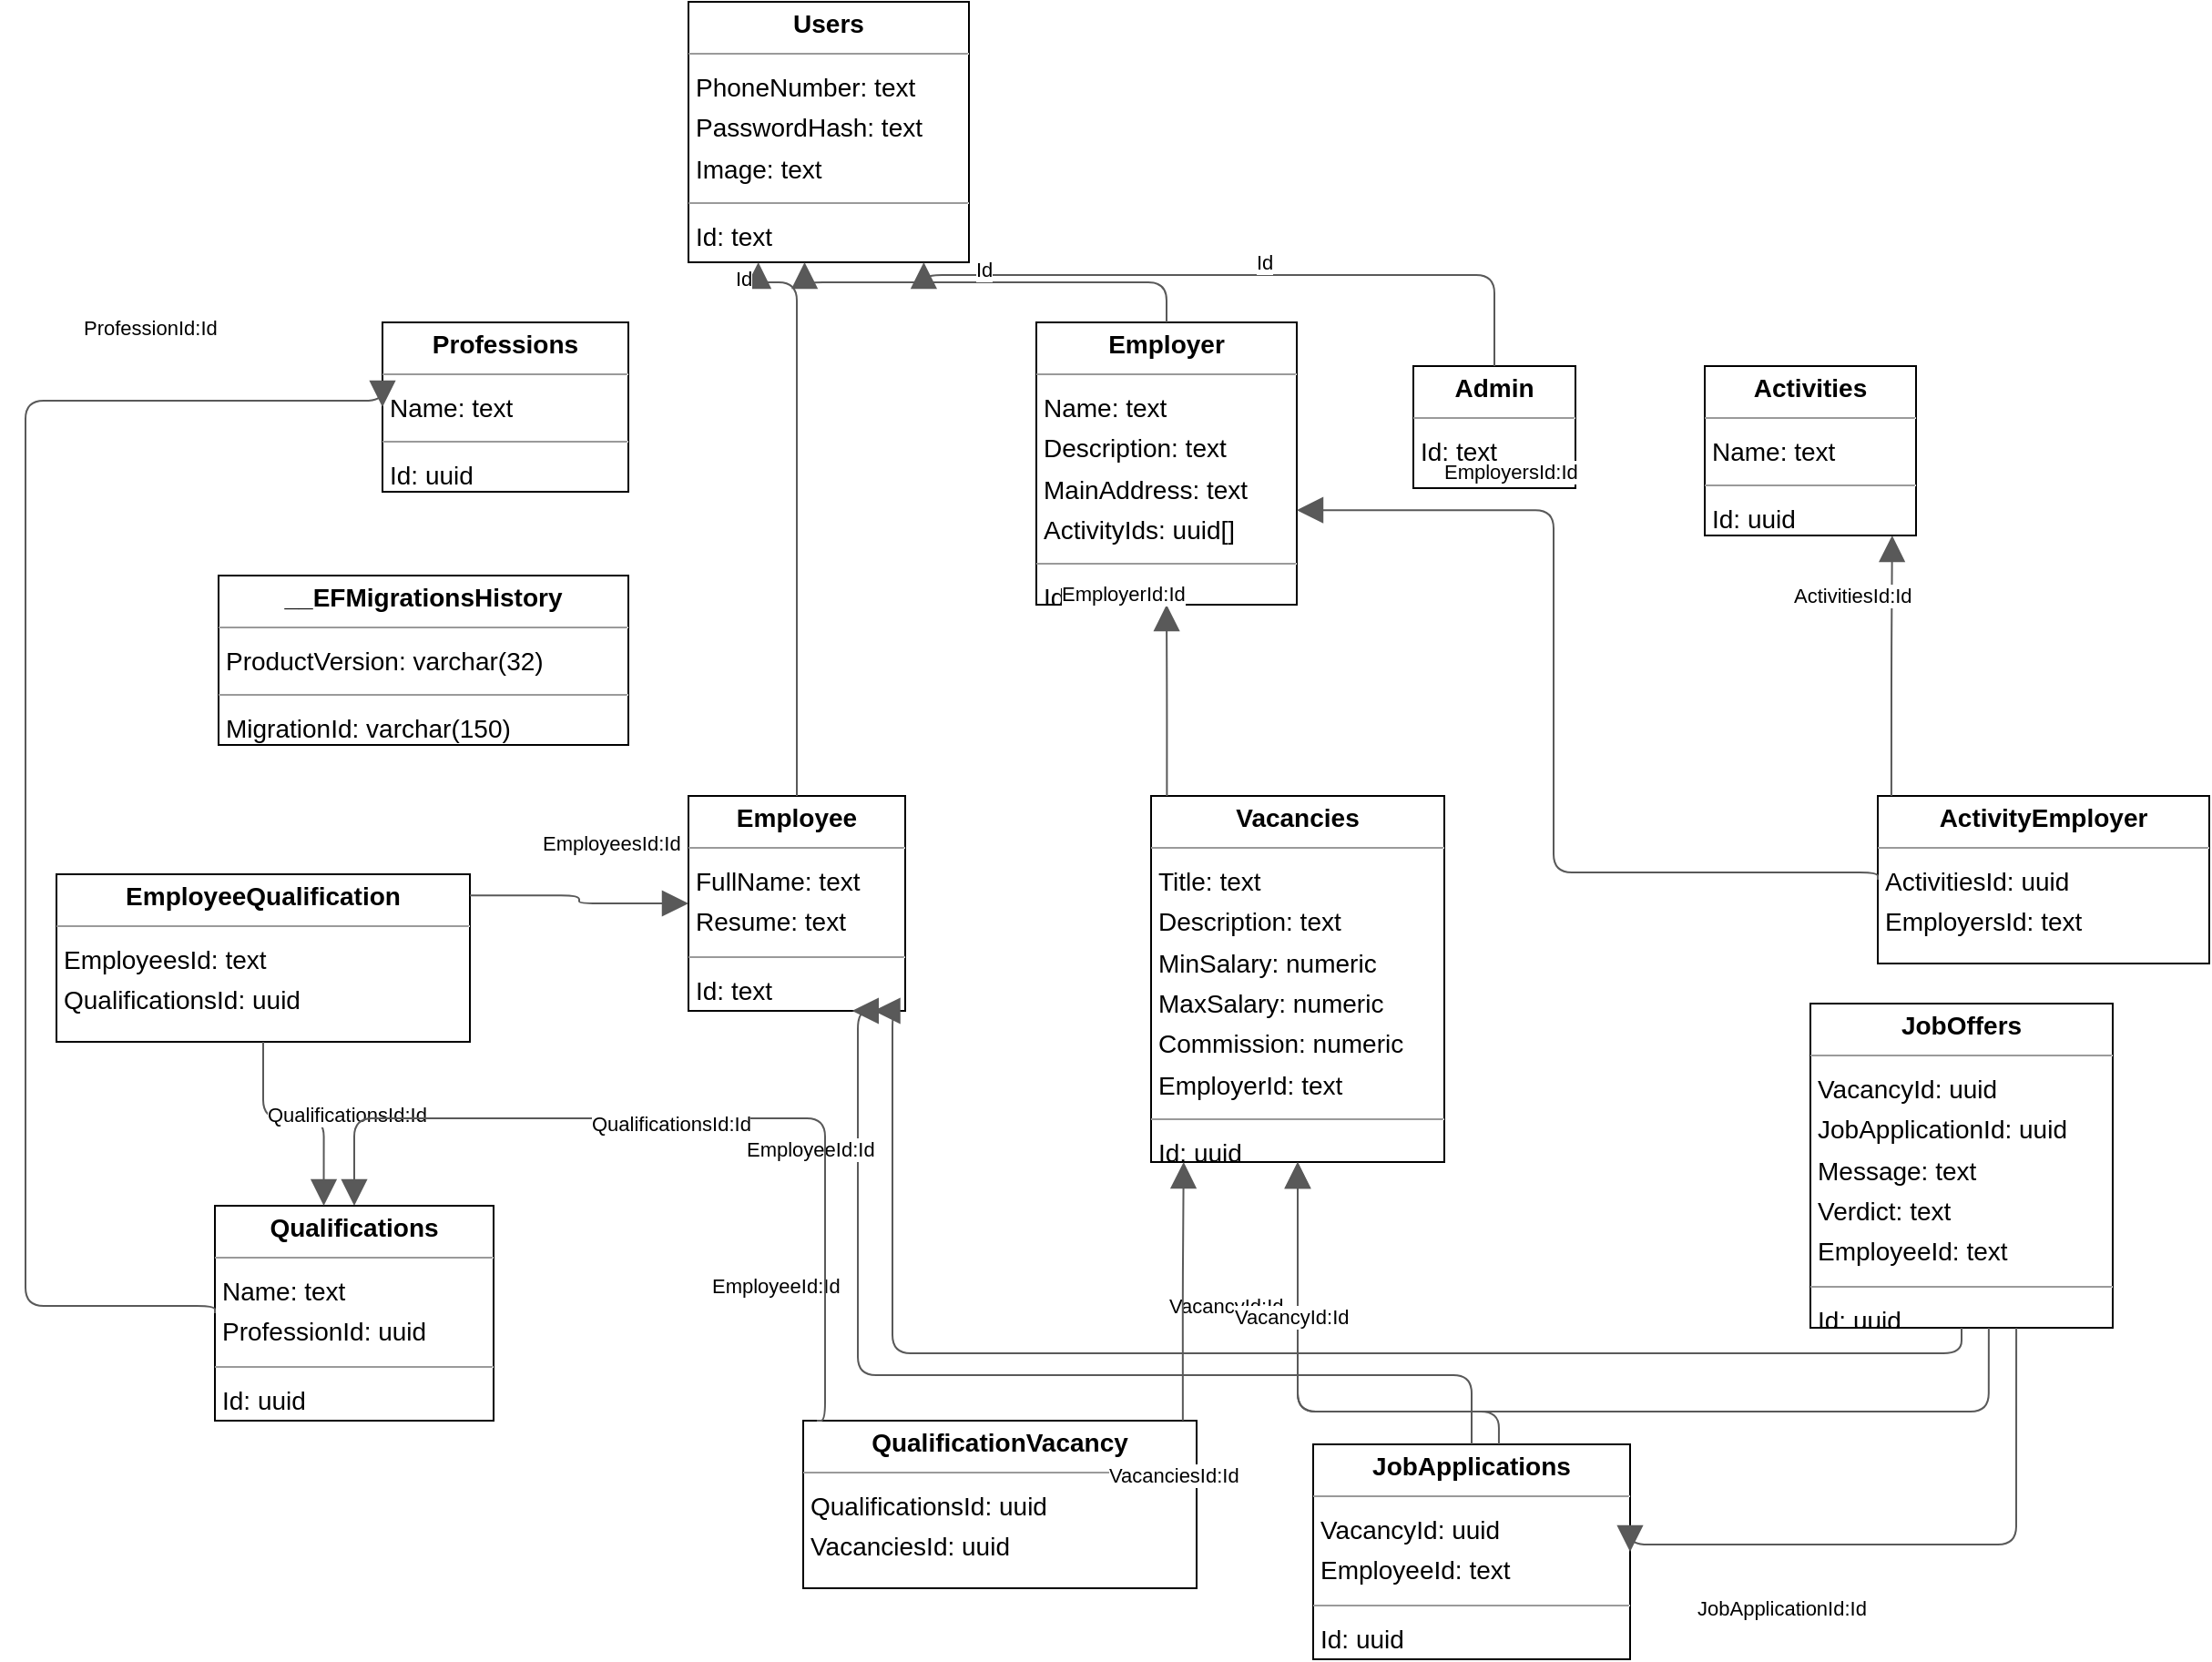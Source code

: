 <mxGraphModel dx="0" dy="0" grid="1" gridSize="10" guides="1" tooltips="1" connect="1" arrows="1" fold="1" page="0" pageScale="1" background="none" math="0" shadow="0">
  <root>
    <mxCell id="0" />
    <mxCell id="1" parent="0" />
    <mxCell id="node3" parent="1" vertex="1" value="&lt;p style=&quot;margin:0px;margin-top:4px;text-align:center;&quot;&gt;&lt;b&gt;Activities&lt;/b&gt;&lt;/p&gt;&lt;hr size=&quot;1&quot;/&gt;&lt;p style=&quot;margin:0 0 0 4px;line-height:1.6;&quot;&gt; Name: text&lt;/p&gt;&lt;hr size=&quot;1&quot;/&gt;&lt;p style=&quot;margin:0 0 0 4px;line-height:1.6;&quot;&gt; Id: uuid&lt;/p&gt;" style="verticalAlign=top;align=left;overflow=fill;fontSize=14;fontFamily=Helvetica;html=1;rounded=0;shadow=0;comic=0;labelBackgroundColor=none;strokeWidth=1;">
      <mxGeometry x="-234" y="1037" width="116" height="93" as="geometry" />
    </mxCell>
    <mxCell id="node12" parent="1" vertex="1" value="&lt;p style=&quot;margin:0px;margin-top:4px;text-align:center;&quot;&gt;&lt;b&gt;ActivityEmployer&lt;/b&gt;&lt;/p&gt;&lt;hr size=&quot;1&quot;/&gt;&lt;p style=&quot;margin:0 0 0 4px;line-height:1.6;&quot;&gt; ActivitiesId: uuid&lt;br/&gt; EmployersId: text&lt;/p&gt;" style="verticalAlign=top;align=left;overflow=fill;fontSize=14;fontFamily=Helvetica;html=1;rounded=0;shadow=0;comic=0;labelBackgroundColor=none;strokeWidth=1;">
      <mxGeometry x="-139" y="1273" width="182" height="92" as="geometry" />
    </mxCell>
    <mxCell id="node0" parent="1" vertex="1" value="&lt;p style=&quot;margin:0px;margin-top:4px;text-align:center;&quot;&gt;&lt;b&gt;Admin&lt;/b&gt;&lt;/p&gt;&lt;hr size=&quot;1&quot;/&gt;&lt;p style=&quot;margin:0 0 0 4px;line-height:1.6;&quot;&gt; Id: text&lt;/p&gt;" style="verticalAlign=top;align=left;overflow=fill;fontSize=14;fontFamily=Helvetica;html=1;rounded=0;shadow=0;comic=0;labelBackgroundColor=none;strokeWidth=1;">
      <mxGeometry x="-394" y="1037" width="89" height="67" as="geometry" />
    </mxCell>
    <mxCell id="node13" parent="1" vertex="1" value="&lt;p style=&quot;margin:0px;margin-top:4px;text-align:center;&quot;&gt;&lt;b&gt;Employee&lt;/b&gt;&lt;/p&gt;&lt;hr size=&quot;1&quot;/&gt;&lt;p style=&quot;margin:0 0 0 4px;line-height:1.6;&quot;&gt; FullName: text&lt;br/&gt; Resume: text&lt;/p&gt;&lt;hr size=&quot;1&quot;/&gt;&lt;p style=&quot;margin:0 0 0 4px;line-height:1.6;&quot;&gt; Id: text&lt;/p&gt;" style="verticalAlign=top;align=left;overflow=fill;fontSize=14;fontFamily=Helvetica;html=1;rounded=0;shadow=0;comic=0;labelBackgroundColor=none;strokeWidth=1;">
      <mxGeometry x="-792" y="1273" width="119" height="118" as="geometry" />
    </mxCell>
    <mxCell id="node1" parent="1" vertex="1" value="&lt;p style=&quot;margin:0px;margin-top:4px;text-align:center;&quot;&gt;&lt;b&gt;EmployeeQualification&lt;/b&gt;&lt;/p&gt;&lt;hr size=&quot;1&quot;/&gt;&lt;p style=&quot;margin:0 0 0 4px;line-height:1.6;&quot;&gt; EmployeesId: text&lt;br/&gt; QualificationsId: uuid&lt;/p&gt;" style="verticalAlign=top;align=left;overflow=fill;fontSize=14;fontFamily=Helvetica;html=1;rounded=0;shadow=0;comic=0;labelBackgroundColor=none;strokeWidth=1;">
      <mxGeometry x="-1139" y="1316" width="227" height="92" as="geometry" />
    </mxCell>
    <mxCell id="node5" parent="1" vertex="1" value="&lt;p style=&quot;margin:0px;margin-top:4px;text-align:center;&quot;&gt;&lt;b&gt;Employer&lt;/b&gt;&lt;/p&gt;&lt;hr size=&quot;1&quot;/&gt;&lt;p style=&quot;margin:0 0 0 4px;line-height:1.6;&quot;&gt; Name: text&lt;br/&gt; Description: text&lt;br/&gt; MainAddress: text&lt;br/&gt; ActivityIds: uuid[]&lt;/p&gt;&lt;hr size=&quot;1&quot;/&gt;&lt;p style=&quot;margin:0 0 0 4px;line-height:1.6;&quot;&gt; Id: text&lt;/p&gt;" style="verticalAlign=top;align=left;overflow=fill;fontSize=14;fontFamily=Helvetica;html=1;rounded=0;shadow=0;comic=0;labelBackgroundColor=none;strokeWidth=1;">
      <mxGeometry x="-601" y="1013" width="143" height="155" as="geometry" />
    </mxCell>
    <mxCell id="node11" parent="1" vertex="1" value="&lt;p style=&quot;margin:0px;margin-top:4px;text-align:center;&quot;&gt;&lt;b&gt;JobApplications&lt;/b&gt;&lt;/p&gt;&lt;hr size=&quot;1&quot;/&gt;&lt;p style=&quot;margin:0 0 0 4px;line-height:1.6;&quot;&gt; VacancyId: uuid&lt;br/&gt; EmployeeId: text&lt;/p&gt;&lt;hr size=&quot;1&quot;/&gt;&lt;p style=&quot;margin:0 0 0 4px;line-height:1.6;&quot;&gt; Id: uuid&lt;/p&gt;" style="verticalAlign=top;align=left;overflow=fill;fontSize=14;fontFamily=Helvetica;html=1;rounded=0;shadow=0;comic=0;labelBackgroundColor=none;strokeWidth=1;">
      <mxGeometry x="-449" y="1629" width="174" height="118" as="geometry" />
    </mxCell>
    <mxCell id="node10" parent="1" vertex="1" value="&lt;p style=&quot;margin:0px;margin-top:4px;text-align:center;&quot;&gt;&lt;b&gt;JobOffers&lt;/b&gt;&lt;/p&gt;&lt;hr size=&quot;1&quot;/&gt;&lt;p style=&quot;margin:0 0 0 4px;line-height:1.6;&quot;&gt; VacancyId: uuid&lt;br/&gt; JobApplicationId: uuid&lt;br/&gt; Message: text&lt;br/&gt; Verdict: text&lt;br/&gt; EmployeeId: text&lt;/p&gt;&lt;hr size=&quot;1&quot;/&gt;&lt;p style=&quot;margin:0 0 0 4px;line-height:1.6;&quot;&gt; Id: uuid&lt;/p&gt;" style="verticalAlign=top;align=left;overflow=fill;fontSize=14;fontFamily=Helvetica;html=1;rounded=0;shadow=0;comic=0;labelBackgroundColor=none;strokeWidth=1;">
      <mxGeometry x="-176" y="1387" width="166" height="178" as="geometry" />
    </mxCell>
    <mxCell id="node4" parent="1" vertex="1" value="&lt;p style=&quot;margin:0px;margin-top:4px;text-align:center;&quot;&gt;&lt;b&gt;Professions&lt;/b&gt;&lt;/p&gt;&lt;hr size=&quot;1&quot;/&gt;&lt;p style=&quot;margin:0 0 0 4px;line-height:1.6;&quot;&gt; Name: text&lt;/p&gt;&lt;hr size=&quot;1&quot;/&gt;&lt;p style=&quot;margin:0 0 0 4px;line-height:1.6;&quot;&gt; Id: uuid&lt;/p&gt;" style="verticalAlign=top;align=left;overflow=fill;fontSize=14;fontFamily=Helvetica;html=1;rounded=0;shadow=0;comic=0;labelBackgroundColor=none;strokeWidth=1;">
      <mxGeometry x="-960" y="1013" width="135" height="93" as="geometry" />
    </mxCell>
    <mxCell id="node2" parent="1" vertex="1" value="&lt;p style=&quot;margin:0px;margin-top:4px;text-align:center;&quot;&gt;&lt;b&gt;QualificationVacancy&lt;/b&gt;&lt;/p&gt;&lt;hr size=&quot;1&quot;/&gt;&lt;p style=&quot;margin:0 0 0 4px;line-height:1.6;&quot;&gt; QualificationsId: uuid&lt;br/&gt; VacanciesId: uuid&lt;/p&gt;" style="verticalAlign=top;align=left;overflow=fill;fontSize=14;fontFamily=Helvetica;html=1;rounded=0;shadow=0;comic=0;labelBackgroundColor=none;strokeWidth=1;">
      <mxGeometry x="-729" y="1616" width="216" height="92" as="geometry" />
    </mxCell>
    <mxCell id="node8" parent="1" vertex="1" value="&lt;p style=&quot;margin:0px;margin-top:4px;text-align:center;&quot;&gt;&lt;b&gt;Qualifications&lt;/b&gt;&lt;/p&gt;&lt;hr size=&quot;1&quot;/&gt;&lt;p style=&quot;margin:0 0 0 4px;line-height:1.6;&quot;&gt; Name: text&lt;br/&gt; ProfessionId: uuid&lt;/p&gt;&lt;hr size=&quot;1&quot;/&gt;&lt;p style=&quot;margin:0 0 0 4px;line-height:1.6;&quot;&gt; Id: uuid&lt;/p&gt;" style="verticalAlign=top;align=left;overflow=fill;fontSize=14;fontFamily=Helvetica;html=1;rounded=0;shadow=0;comic=0;labelBackgroundColor=none;strokeWidth=1;">
      <mxGeometry x="-1052" y="1498" width="153" height="118" as="geometry" />
    </mxCell>
    <mxCell id="node7" parent="1" vertex="1" value="&lt;p style=&quot;margin:0px;margin-top:4px;text-align:center;&quot;&gt;&lt;b&gt;Users&lt;/b&gt;&lt;/p&gt;&lt;hr size=&quot;1&quot;/&gt;&lt;p style=&quot;margin:0 0 0 4px;line-height:1.6;&quot;&gt; PhoneNumber: text&lt;br/&gt; PasswordHash: text&lt;br/&gt; Image: text&lt;/p&gt;&lt;hr size=&quot;1&quot;/&gt;&lt;p style=&quot;margin:0 0 0 4px;line-height:1.6;&quot;&gt; Id: text&lt;/p&gt;" style="verticalAlign=top;align=left;overflow=fill;fontSize=14;fontFamily=Helvetica;html=1;rounded=0;shadow=0;comic=0;labelBackgroundColor=none;strokeWidth=1;">
      <mxGeometry x="-792" y="837" width="154" height="143" as="geometry" />
    </mxCell>
    <mxCell id="node6" parent="1" vertex="1" value="&lt;p style=&quot;margin:0px;margin-top:4px;text-align:center;&quot;&gt;&lt;b&gt;Vacancies&lt;/b&gt;&lt;/p&gt;&lt;hr size=&quot;1&quot;/&gt;&lt;p style=&quot;margin:0 0 0 4px;line-height:1.6;&quot;&gt; Title: text&lt;br/&gt; Description: text&lt;br/&gt; MinSalary: numeric&lt;br/&gt; MaxSalary: numeric&lt;br/&gt; Commission: numeric&lt;br/&gt; EmployerId: text&lt;/p&gt;&lt;hr size=&quot;1&quot;/&gt;&lt;p style=&quot;margin:0 0 0 4px;line-height:1.6;&quot;&gt; Id: uuid&lt;/p&gt;" style="verticalAlign=top;align=left;overflow=fill;fontSize=14;fontFamily=Helvetica;html=1;rounded=0;shadow=0;comic=0;labelBackgroundColor=none;strokeWidth=1;">
      <mxGeometry x="-538" y="1273" width="161" height="201" as="geometry" />
    </mxCell>
    <mxCell id="node9" parent="1" vertex="1" value="&lt;p style=&quot;margin:0px;margin-top:4px;text-align:center;&quot;&gt;&lt;b&gt;__EFMigrationsHistory&lt;/b&gt;&lt;/p&gt;&lt;hr size=&quot;1&quot;/&gt;&lt;p style=&quot;margin:0 0 0 4px;line-height:1.6;&quot;&gt; ProductVersion: varchar(32)&lt;/p&gt;&lt;hr size=&quot;1&quot;/&gt;&lt;p style=&quot;margin:0 0 0 4px;line-height:1.6;&quot;&gt; MigrationId: varchar(150)&lt;/p&gt;" style="verticalAlign=top;align=left;overflow=fill;fontSize=14;fontFamily=Helvetica;html=1;rounded=0;shadow=0;comic=0;labelBackgroundColor=none;strokeWidth=1;">
      <mxGeometry x="-1050" y="1152" width="225" height="93" as="geometry" />
    </mxCell>
    <mxCell id="edge12" edge="1" value="" parent="1" source="node12" target="node3" style="html=1;rounded=1;edgeStyle=orthogonalEdgeStyle;dashed=0;startArrow=none;endArrow=block;endSize=12;strokeColor=#595959;exitX=0.041;exitY=0.000;exitDx=0;exitDy=0;entryX=0.887;entryY=1.000;entryDx=0;entryDy=0;">
      <mxGeometry width="50" height="50" relative="1" as="geometry">
        <Array as="points" />
      </mxGeometry>
    </mxCell>
    <mxCell id="label74" parent="edge12" vertex="1" connectable="0" value="ActivitiesId:Id" style="edgeLabel;resizable=0;html=1;align=left;verticalAlign=top;strokeColor=default;">
      <mxGeometry x="-187" y="1150" as="geometry" />
    </mxCell>
    <mxCell id="edge7" edge="1" value="" parent="1" source="node12" target="node5" style="html=1;rounded=1;edgeStyle=orthogonalEdgeStyle;dashed=0;startArrow=none;endArrow=block;endSize=12;strokeColor=#595959;exitX=0.000;exitY=0.500;exitDx=0;exitDy=0;entryX=1.000;entryY=0.665;entryDx=0;entryDy=0;">
      <mxGeometry width="50" height="50" relative="1" as="geometry">
        <Array as="points">
          <mxPoint x="-317" y="1315" />
          <mxPoint x="-317" y="1116" />
        </Array>
      </mxGeometry>
    </mxCell>
    <mxCell id="label44" parent="edge7" vertex="1" connectable="0" value="EmployersId:Id" style="edgeLabel;resizable=0;html=1;align=left;verticalAlign=top;strokeColor=default;">
      <mxGeometry x="-379" y="1082" as="geometry" />
    </mxCell>
    <mxCell id="edge0" edge="1" value="" parent="1" source="node0" target="node7" style="html=1;rounded=1;edgeStyle=orthogonalEdgeStyle;dashed=0;startArrow=none;endArrow=block;endSize=12;strokeColor=#595959;exitX=0.500;exitY=0.000;exitDx=0;exitDy=0;entryX=0.839;entryY=1.000;entryDx=0;entryDy=0;">
      <mxGeometry width="50" height="50" relative="1" as="geometry">
        <Array as="points">
          <mxPoint x="-349" y="987" />
          <mxPoint x="-663" y="987" />
        </Array>
      </mxGeometry>
    </mxCell>
    <mxCell id="label2" parent="edge0" vertex="1" connectable="0" value="Id" style="edgeLabel;resizable=0;html=1;align=left;verticalAlign=top;strokeColor=default;">
      <mxGeometry x="-482" y="967" as="geometry" />
    </mxCell>
    <mxCell id="edge1" edge="1" value="" parent="1" source="node13" target="node7" style="html=1;rounded=1;edgeStyle=orthogonalEdgeStyle;dashed=0;startArrow=none;endArrow=block;endSize=12;strokeColor=#595959;exitX=0.500;exitY=0.000;exitDx=0;exitDy=0;entryX=0.246;entryY=1.006;entryDx=0;entryDy=0;">
      <mxGeometry width="50" height="50" relative="1" as="geometry">
        <Array as="points">
          <mxPoint x="-733" y="991" />
          <mxPoint x="-754" y="991" />
        </Array>
      </mxGeometry>
    </mxCell>
    <mxCell id="label8" parent="edge1" vertex="1" connectable="0" value="Id" style="edgeLabel;resizable=0;html=1;align=left;verticalAlign=top;strokeColor=default;">
      <mxGeometry x="-768" y="976" as="geometry" />
    </mxCell>
    <mxCell id="edge3" edge="1" value="" parent="1" source="node1" target="node13" style="html=1;rounded=1;edgeStyle=orthogonalEdgeStyle;dashed=0;startArrow=none;endArrow=block;endSize=12;strokeColor=#595959;exitX=1.000;exitY=0.126;exitDx=0;exitDy=0;entryX=0.000;entryY=0.500;entryDx=0;entryDy=0;">
      <mxGeometry width="50" height="50" relative="1" as="geometry">
        <Array as="points" />
      </mxGeometry>
    </mxCell>
    <mxCell id="label20" parent="edge3" vertex="1" connectable="0" value="EmployeesId:Id" style="edgeLabel;resizable=0;html=1;align=left;verticalAlign=top;strokeColor=default;">
      <mxGeometry x="-874" y="1286" as="geometry" />
    </mxCell>
    <mxCell id="edge15" edge="1" value="" parent="1" source="node1" target="node8" style="html=1;rounded=1;edgeStyle=orthogonalEdgeStyle;dashed=0;startArrow=none;endArrow=block;endSize=12;strokeColor=#595959;exitX=0.500;exitY=1.000;exitDx=0;exitDy=0;entryX=0.393;entryY=0.011;entryDx=0;entryDy=0;">
      <mxGeometry width="50" height="50" relative="1" as="geometry">
        <Array as="points">
          <mxPoint x="-1025" y="1450" />
          <mxPoint x="-992" y="1450" />
        </Array>
      </mxGeometry>
    </mxCell>
    <mxCell id="label92" parent="edge15" vertex="1" connectable="0" value="QualificationsId:Id" style="edgeLabel;resizable=0;html=1;align=left;verticalAlign=top;strokeColor=default;">
      <mxGeometry x="-1025" y="1435" as="geometry" />
    </mxCell>
    <mxCell id="edge5" edge="1" value="" parent="1" source="node5" target="node7" style="html=1;rounded=1;edgeStyle=orthogonalEdgeStyle;dashed=0;startArrow=none;endArrow=block;endSize=12;strokeColor=#595959;exitX=0.500;exitY=0.000;exitDx=0;exitDy=0;entryX=0.414;entryY=1.000;entryDx=0;entryDy=0;">
      <mxGeometry width="50" height="50" relative="1" as="geometry">
        <Array as="points">
          <mxPoint x="-530" y="991" />
          <mxPoint x="-729" y="991" />
        </Array>
      </mxGeometry>
    </mxCell>
    <mxCell id="label32" parent="edge5" vertex="1" connectable="0" value="Id" style="edgeLabel;resizable=0;html=1;align=left;verticalAlign=top;strokeColor=default;">
      <mxGeometry x="-636" y="971" as="geometry" />
    </mxCell>
    <mxCell id="edge11" edge="1" value="" parent="1" source="node11" target="node13" style="html=1;rounded=1;edgeStyle=orthogonalEdgeStyle;dashed=0;startArrow=none;endArrow=block;endSize=12;strokeColor=#595959;exitX=0.500;exitY=0.000;exitDx=0;exitDy=0;entryX=0.789;entryY=1.066;entryDx=0;entryDy=0;">
      <mxGeometry width="50" height="50" relative="1" as="geometry">
        <Array as="points">
          <mxPoint x="-362" y="1591" />
          <mxPoint x="-699" y="1591" />
          <mxPoint x="-699" y="1486" />
          <mxPoint x="-699" y="1486" />
        </Array>
      </mxGeometry>
    </mxCell>
    <mxCell id="label68" parent="edge11" vertex="1" connectable="0" value="EmployeeId:Id" style="edgeLabel;resizable=0;html=1;align=left;verticalAlign=top;strokeColor=default;">
      <mxGeometry x="-781" y="1529" as="geometry" />
    </mxCell>
    <mxCell id="edge10" edge="1" value="" parent="1" source="node11" target="node6" style="html=1;rounded=1;edgeStyle=orthogonalEdgeStyle;dashed=0;startArrow=none;endArrow=block;endSize=12;strokeColor=#595959;exitX=0.586;exitY=0.000;exitDx=0;exitDy=0;entryX=0.500;entryY=1.000;entryDx=0;entryDy=0;">
      <mxGeometry width="50" height="50" relative="1" as="geometry">
        <Array as="points">
          <mxPoint x="-347" y="1611" />
          <mxPoint x="-458" y="1611" />
        </Array>
      </mxGeometry>
    </mxCell>
    <mxCell id="label62" parent="edge10" vertex="1" connectable="0" value="VacancyId:Id" style="edgeLabel;resizable=0;html=1;align=left;verticalAlign=top;strokeColor=default;">
      <mxGeometry x="-530" y="1540" as="geometry" />
    </mxCell>
    <mxCell id="edge14" edge="1" value="" parent="1" source="node10" target="node13" style="html=1;rounded=1;edgeStyle=orthogonalEdgeStyle;dashed=0;startArrow=none;endArrow=block;endSize=12;strokeColor=#595959;exitX=0.500;exitY=1.000;exitDx=0;exitDy=0;entryX=0.941;entryY=1.121;entryDx=0;entryDy=0;">
      <mxGeometry width="50" height="50" relative="1" as="geometry">
        <Array as="points">
          <mxPoint x="-93" y="1579" />
          <mxPoint x="-680" y="1579" />
          <mxPoint x="-680" y="1486" />
          <mxPoint x="-680" y="1486" />
        </Array>
      </mxGeometry>
    </mxCell>
    <mxCell id="label86" parent="edge14" vertex="1" connectable="0" value="EmployeeId:Id" style="edgeLabel;resizable=0;html=1;align=left;verticalAlign=top;strokeColor=default;">
      <mxGeometry x="-762" y="1454" as="geometry" />
    </mxCell>
    <mxCell id="edge8" edge="1" value="" parent="1" source="node10" target="node11" style="html=1;rounded=1;edgeStyle=orthogonalEdgeStyle;dashed=0;startArrow=none;endArrow=block;endSize=12;strokeColor=#595959;exitX=0.681;exitY=1.000;exitDx=0;exitDy=0;entryX=1.000;entryY=0.500;entryDx=0;entryDy=0;">
      <mxGeometry width="50" height="50" relative="1" as="geometry">
        <Array as="points">
          <mxPoint x="-63" y="1684" />
        </Array>
      </mxGeometry>
    </mxCell>
    <mxCell id="label50" parent="edge8" vertex="1" connectable="0" value="JobApplicationId:Id" style="edgeLabel;resizable=0;html=1;align=left;verticalAlign=top;strokeColor=default;">
      <mxGeometry x="-240" y="1706" as="geometry" />
    </mxCell>
    <mxCell id="edge4" edge="1" value="" parent="1" source="node10" target="node6" style="html=1;rounded=1;edgeStyle=orthogonalEdgeStyle;dashed=0;startArrow=none;endArrow=block;endSize=12;strokeColor=#595959;exitX=0.590;exitY=1.000;exitDx=0;exitDy=0;entryX=0.500;entryY=1.000;entryDx=0;entryDy=0;">
      <mxGeometry width="50" height="50" relative="1" as="geometry">
        <Array as="points">
          <mxPoint x="-78" y="1611" />
          <mxPoint x="-458" y="1611" />
        </Array>
      </mxGeometry>
    </mxCell>
    <mxCell id="label26" parent="edge4" vertex="1" connectable="0" value="VacancyId:Id" style="edgeLabel;resizable=0;html=1;align=left;verticalAlign=top;strokeColor=default;">
      <mxGeometry x="-494" y="1546" as="geometry" />
    </mxCell>
    <mxCell id="edge13" edge="1" value="" parent="1" source="node2" target="node8" style="html=1;rounded=1;edgeStyle=orthogonalEdgeStyle;dashed=0;startArrow=none;endArrow=block;endSize=12;strokeColor=#595959;exitX=0.058;exitY=0.025;exitDx=0;exitDy=0;entryX=0.500;entryY=0.000;entryDx=0;entryDy=0;">
      <mxGeometry width="50" height="50" relative="1" as="geometry">
        <Array as="points">
          <mxPoint x="-717" y="1450" />
          <mxPoint x="-976" y="1450" />
        </Array>
      </mxGeometry>
    </mxCell>
    <mxCell id="label80" parent="edge13" vertex="1" connectable="0" value="QualificationsId:Id" style="edgeLabel;resizable=0;html=1;align=left;verticalAlign=top;strokeColor=default;">
      <mxGeometry x="-847" y="1440" as="geometry" />
    </mxCell>
    <mxCell id="edge2" edge="1" value="" parent="1" source="node2" target="node6" style="html=1;rounded=1;edgeStyle=orthogonalEdgeStyle;dashed=0;startArrow=none;endArrow=block;endSize=12;strokeColor=#595959;exitX=0.965;exitY=0.000;exitDx=0;exitDy=0;entryX=0.111;entryY=1.000;entryDx=0;entryDy=0;">
      <mxGeometry width="50" height="50" relative="1" as="geometry">
        <Array as="points" />
      </mxGeometry>
    </mxCell>
    <mxCell id="label14" parent="edge2" vertex="1" connectable="0" value="VacanciesId:Id" style="edgeLabel;resizable=0;html=1;align=left;verticalAlign=top;strokeColor=default;">
      <mxGeometry x="-563" y="1633" as="geometry" />
    </mxCell>
    <mxCell id="edge9" edge="1" value="" parent="1" source="node8" target="node4" style="html=1;rounded=1;edgeStyle=orthogonalEdgeStyle;dashed=0;startArrow=none;endArrow=block;endSize=12;strokeColor=#595959;exitX=0.000;exitY=0.500;exitDx=0;exitDy=0;entryX=0.000;entryY=0.500;entryDx=0;entryDy=0;">
      <mxGeometry width="50" height="50" relative="1" as="geometry">
        <Array as="points">
          <mxPoint x="-1156" y="1553" />
          <mxPoint x="-1156" y="1056" />
        </Array>
      </mxGeometry>
    </mxCell>
    <mxCell id="label56" parent="edge9" vertex="1" connectable="0" value="ProfessionId:Id" style="edgeLabel;resizable=0;html=1;align=left;verticalAlign=top;strokeColor=default;">
      <mxGeometry x="-1126" y="1003" as="geometry" />
    </mxCell>
    <mxCell id="edge6" edge="1" value="" parent="1" source="node6" target="node5" style="html=1;rounded=1;edgeStyle=orthogonalEdgeStyle;dashed=0;startArrow=none;endArrow=block;endSize=12;strokeColor=#595959;exitX=0.054;exitY=0.000;exitDx=0;exitDy=0;entryX=0.500;entryY=1.000;entryDx=0;entryDy=0;">
      <mxGeometry width="50" height="50" relative="1" as="geometry">
        <Array as="points" />
      </mxGeometry>
    </mxCell>
    <mxCell id="label38" parent="edge6" vertex="1" connectable="0" value="EmployerId:Id" style="edgeLabel;resizable=0;html=1;align=left;verticalAlign=top;strokeColor=default;">
      <mxGeometry x="-589" y="1149" as="geometry" />
    </mxCell>
  </root>
</mxGraphModel>